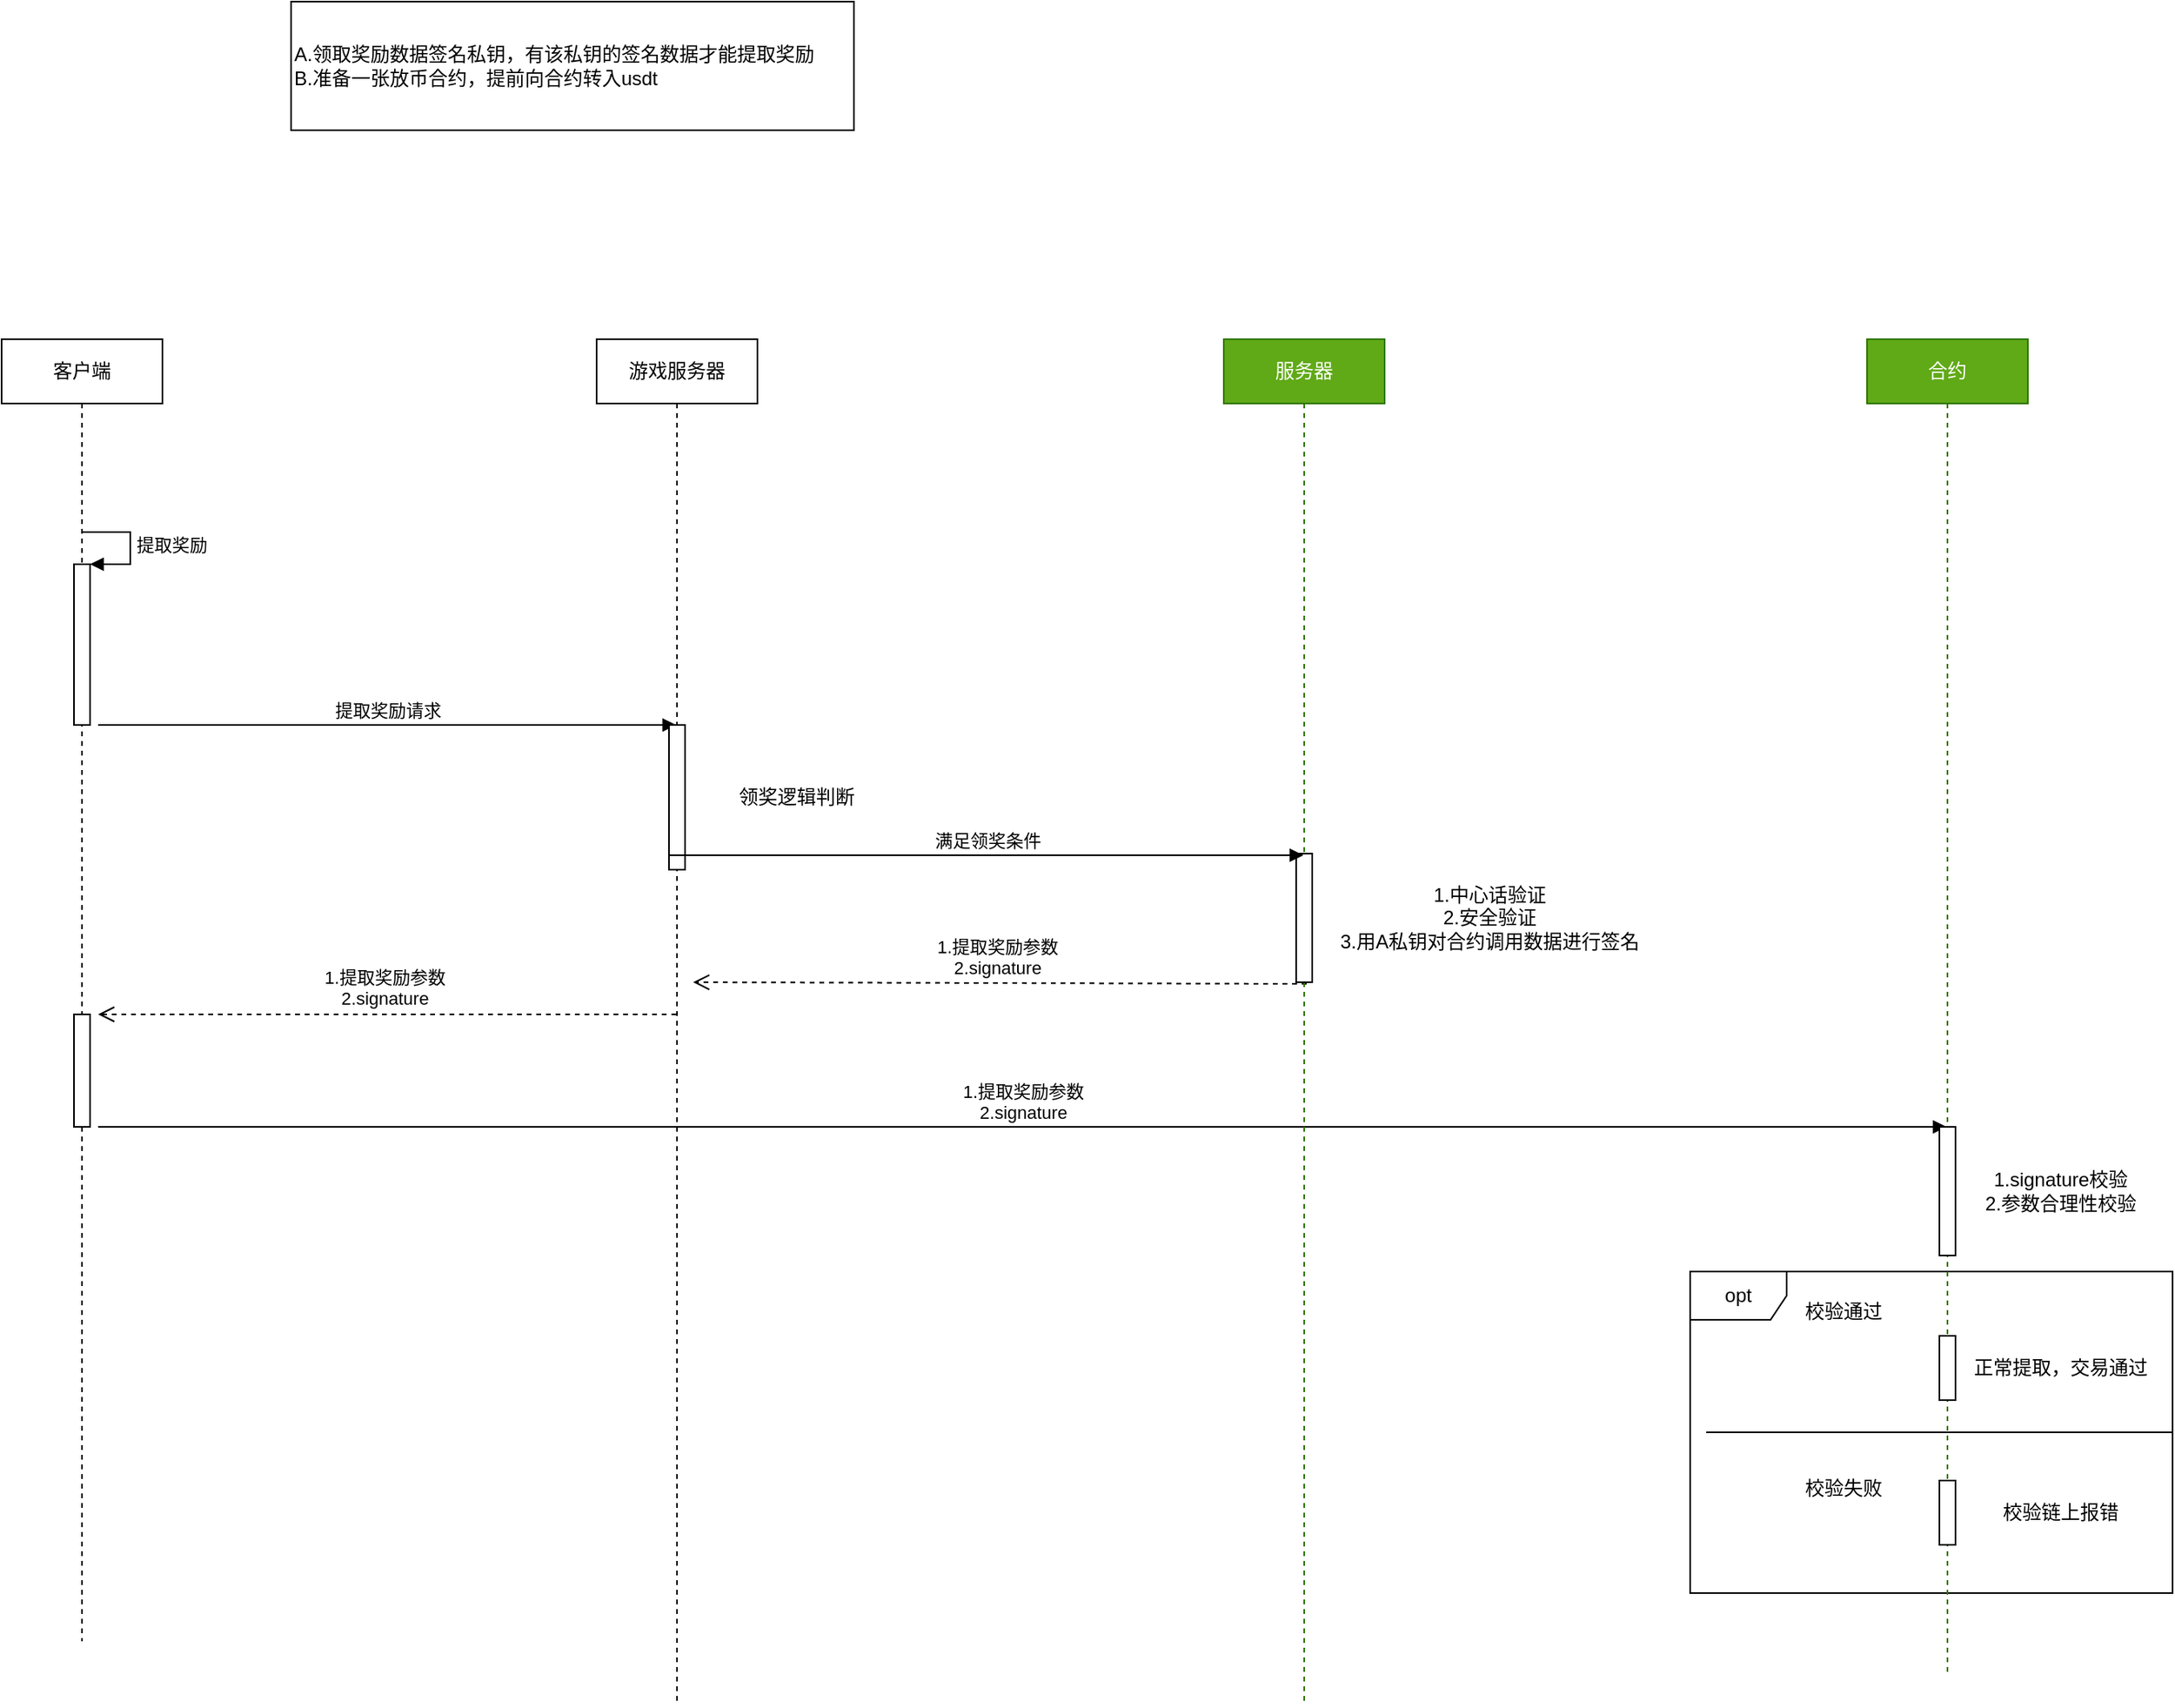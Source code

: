 <mxfile>
    <diagram id="UReAXdLRAcPCL9Qggm69" name="Page-1">
        <mxGraphModel dx="1524" dy="1782" grid="1" gridSize="10" guides="1" tooltips="1" connect="1" arrows="1" fold="1" page="1" pageScale="1" pageWidth="827" pageHeight="1169" background="#ffffff" math="0" shadow="0">
            <root>
                <mxCell id="0"/>
                <mxCell id="1" parent="0"/>
                <mxCell id="16" value="opt" style="shape=umlFrame;whiteSpace=wrap;html=1;" parent="1" vertex="1">
                    <mxGeometry x="970" y="650" width="300" height="200" as="geometry"/>
                </mxCell>
                <mxCell id="2" value="客户端" style="shape=umlLifeline;perimeter=lifelinePerimeter;whiteSpace=wrap;html=1;container=1;collapsible=0;recursiveResize=0;outlineConnect=0;" parent="1" vertex="1">
                    <mxGeometry x="-80" y="70" width="100" height="810" as="geometry"/>
                </mxCell>
                <mxCell id="5" value="" style="html=1;points=[];perimeter=orthogonalPerimeter;" parent="2" vertex="1">
                    <mxGeometry x="45" y="140" width="10" height="100" as="geometry"/>
                </mxCell>
                <mxCell id="6" value="提取奖励" style="edgeStyle=orthogonalEdgeStyle;html=1;align=left;spacingLeft=2;endArrow=block;rounded=0;entryX=1;entryY=0;" parent="2" target="5" edge="1">
                    <mxGeometry relative="1" as="geometry">
                        <mxPoint x="50" y="120" as="sourcePoint"/>
                        <Array as="points">
                            <mxPoint x="80" y="120"/>
                        </Array>
                    </mxGeometry>
                </mxCell>
                <mxCell id="8" value="提取奖励请求" style="html=1;verticalAlign=bottom;endArrow=block;" parent="2" target="3" edge="1">
                    <mxGeometry width="80" relative="1" as="geometry">
                        <mxPoint x="60" y="240" as="sourcePoint"/>
                        <mxPoint x="140" y="240" as="targetPoint"/>
                    </mxGeometry>
                </mxCell>
                <mxCell id="13" value="" style="html=1;points=[];perimeter=orthogonalPerimeter;" parent="2" vertex="1">
                    <mxGeometry x="45" y="420" width="10" height="70" as="geometry"/>
                </mxCell>
                <mxCell id="14" value="1.提取奖励参数&lt;br&gt;2.signature" style="html=1;verticalAlign=bottom;endArrow=block;" parent="2" target="4" edge="1">
                    <mxGeometry width="80" relative="1" as="geometry">
                        <mxPoint x="60" y="490" as="sourcePoint"/>
                        <mxPoint x="140" y="490" as="targetPoint"/>
                    </mxGeometry>
                </mxCell>
                <mxCell id="3" value="游戏服务器" style="shape=umlLifeline;perimeter=lifelinePerimeter;whiteSpace=wrap;html=1;container=1;collapsible=0;recursiveResize=0;outlineConnect=0;" parent="1" vertex="1">
                    <mxGeometry x="290" y="70" width="100" height="850" as="geometry"/>
                </mxCell>
                <mxCell id="7" value="" style="html=1;points=[];perimeter=orthogonalPerimeter;" parent="3" vertex="1">
                    <mxGeometry x="45" y="240" width="10" height="90" as="geometry"/>
                </mxCell>
                <mxCell id="4" value="合约" style="shape=umlLifeline;perimeter=lifelinePerimeter;whiteSpace=wrap;html=1;container=1;collapsible=0;recursiveResize=0;outlineConnect=0;fillColor=#60a917;fontColor=#ffffff;strokeColor=#2D7600;" parent="1" vertex="1">
                    <mxGeometry x="1080" y="70" width="100" height="830" as="geometry"/>
                </mxCell>
                <mxCell id="11" value="" style="html=1;points=[];perimeter=orthogonalPerimeter;" parent="4" vertex="1">
                    <mxGeometry x="45" y="490" width="10" height="80" as="geometry"/>
                </mxCell>
                <mxCell id="9" value="1.中心话验证&lt;br&gt;2.安全验证&lt;br&gt;3.用A私钥对合约调用数据进行签名" style="text;html=1;align=center;verticalAlign=middle;resizable=0;points=[];autosize=1;strokeColor=none;fillColor=none;" parent="1" vertex="1">
                    <mxGeometry x="740" y="400" width="210" height="60" as="geometry"/>
                </mxCell>
                <mxCell id="10" value="A.领取奖励数据签名私钥，有该私钥的签名数据才能提取奖励&lt;br&gt;B.准备一张放币合约，提前向合约转入usdt" style="html=1;align=left;" parent="1" vertex="1">
                    <mxGeometry x="100" y="-140" width="350" height="80" as="geometry"/>
                </mxCell>
                <mxCell id="12" value="1.提取奖励参数&lt;br&gt;2.signature" style="html=1;verticalAlign=bottom;endArrow=open;dashed=1;endSize=8;exitX=0.65;exitY=1.013;exitDx=0;exitDy=0;exitPerimeter=0;" parent="1" edge="1" source="BJWTS2ExdvN6_drBvD7u-24">
                    <mxGeometry x="0.004" y="-1" relative="1" as="geometry">
                        <mxPoint x="330" y="470" as="sourcePoint"/>
                        <mxPoint x="350" y="470" as="targetPoint"/>
                        <mxPoint x="-1" as="offset"/>
                    </mxGeometry>
                </mxCell>
                <mxCell id="15" value="1.signature校验&lt;br&gt;2.参数合理性校验" style="text;html=1;align=center;verticalAlign=middle;resizable=0;points=[];autosize=1;strokeColor=none;fillColor=none;" parent="1" vertex="1">
                    <mxGeometry x="1140" y="580" width="120" height="40" as="geometry"/>
                </mxCell>
                <mxCell id="17" value="" style="line;strokeWidth=1;fillColor=none;align=left;verticalAlign=middle;spacingTop=-1;spacingLeft=3;spacingRight=3;rotatable=0;labelPosition=right;points=[];portConstraint=eastwest;strokeColor=inherit;" parent="1" vertex="1">
                    <mxGeometry x="980" y="746" width="290" height="8" as="geometry"/>
                </mxCell>
                <mxCell id="18" value="校验通过" style="text;html=1;align=center;verticalAlign=middle;resizable=0;points=[];autosize=1;strokeColor=none;fillColor=none;" parent="1" vertex="1">
                    <mxGeometry x="1030" y="660" width="70" height="30" as="geometry"/>
                </mxCell>
                <mxCell id="19" value="" style="html=1;points=[];perimeter=orthogonalPerimeter;" parent="1" vertex="1">
                    <mxGeometry x="1125" y="690" width="10" height="40" as="geometry"/>
                </mxCell>
                <mxCell id="20" value="正常提取，交易通过" style="text;html=1;align=center;verticalAlign=middle;resizable=0;points=[];autosize=1;strokeColor=none;fillColor=none;" parent="1" vertex="1">
                    <mxGeometry x="1135" y="695" width="130" height="30" as="geometry"/>
                </mxCell>
                <mxCell id="21" value="" style="html=1;points=[];perimeter=orthogonalPerimeter;" parent="1" vertex="1">
                    <mxGeometry x="1125" y="780" width="10" height="40" as="geometry"/>
                </mxCell>
                <mxCell id="22" value="校验链上报错" style="text;html=1;align=center;verticalAlign=middle;resizable=0;points=[];autosize=1;strokeColor=none;fillColor=none;" parent="1" vertex="1">
                    <mxGeometry x="1150" y="785" width="100" height="30" as="geometry"/>
                </mxCell>
                <mxCell id="23" value="校验失败" style="text;html=1;align=center;verticalAlign=middle;resizable=0;points=[];autosize=1;strokeColor=none;fillColor=none;" parent="1" vertex="1">
                    <mxGeometry x="1030" y="770" width="70" height="30" as="geometry"/>
                </mxCell>
                <mxCell id="BJWTS2ExdvN6_drBvD7u-23" value="服务器" style="shape=umlLifeline;perimeter=lifelinePerimeter;whiteSpace=wrap;html=1;container=1;collapsible=0;recursiveResize=0;outlineConnect=0;fillColor=#60a917;fontColor=#ffffff;strokeColor=#2D7600;" vertex="1" parent="1">
                    <mxGeometry x="680" y="70" width="100" height="850" as="geometry"/>
                </mxCell>
                <mxCell id="BJWTS2ExdvN6_drBvD7u-24" value="" style="html=1;points=[];perimeter=orthogonalPerimeter;" vertex="1" parent="BJWTS2ExdvN6_drBvD7u-23">
                    <mxGeometry x="45" y="320" width="10" height="80" as="geometry"/>
                </mxCell>
                <mxCell id="BJWTS2ExdvN6_drBvD7u-25" value="领奖逻辑判断" style="text;html=1;align=center;verticalAlign=middle;resizable=0;points=[];autosize=1;strokeColor=none;fillColor=none;" vertex="1" parent="1">
                    <mxGeometry x="364" y="340" width="100" height="30" as="geometry"/>
                </mxCell>
                <mxCell id="BJWTS2ExdvN6_drBvD7u-26" value="满足领奖条件" style="html=1;verticalAlign=bottom;endArrow=block;exitX=0.05;exitY=0.9;exitDx=0;exitDy=0;exitPerimeter=0;" edge="1" parent="1" source="7" target="BJWTS2ExdvN6_drBvD7u-23">
                    <mxGeometry width="80" relative="1" as="geometry">
                        <mxPoint x="400" y="390" as="sourcePoint"/>
                        <mxPoint x="480" y="390" as="targetPoint"/>
                    </mxGeometry>
                </mxCell>
                <mxCell id="BJWTS2ExdvN6_drBvD7u-28" value="1.提取奖励参数&lt;br&gt;2.signature" style="html=1;verticalAlign=bottom;endArrow=open;dashed=1;endSize=8;" edge="1" parent="1" source="3">
                    <mxGeometry x="0.004" y="-1" relative="1" as="geometry">
                        <mxPoint x="321.5" y="495.52" as="sourcePoint"/>
                        <mxPoint x="-20" y="490" as="targetPoint"/>
                        <mxPoint x="-1" as="offset"/>
                    </mxGeometry>
                </mxCell>
            </root>
        </mxGraphModel>
    </diagram>
    <diagram id="at37EF0rCY95w1ZWkKzU" name="Page-2">
        <mxGraphModel dx="697" dy="613" grid="1" gridSize="10" guides="1" tooltips="1" connect="1" arrows="1" fold="1" page="1" pageScale="1" pageWidth="827" pageHeight="1169" background="none" math="0" shadow="0">
            <root>
                <mxCell id="0"/>
                <mxCell id="1" parent="0"/>
                <mxCell id="sHBEV50pY3sf6KLZN9U_-1" value="客户端" style="shape=umlLifeline;perimeter=lifelinePerimeter;whiteSpace=wrap;html=1;container=1;collapsible=0;recursiveResize=0;outlineConnect=0;" parent="1" vertex="1">
                    <mxGeometry x="314" y="60" width="100" height="530" as="geometry"/>
                </mxCell>
                <mxCell id="sHBEV50pY3sf6KLZN9U_-6" value="" style="html=1;points=[];perimeter=orthogonalPerimeter;" parent="sHBEV50pY3sf6KLZN9U_-1" vertex="1">
                    <mxGeometry x="45" y="120" width="10" height="40" as="geometry"/>
                </mxCell>
                <mxCell id="sHBEV50pY3sf6KLZN9U_-7" value="发起领取奖励" style="edgeStyle=orthogonalEdgeStyle;html=1;align=left;spacingLeft=2;endArrow=block;rounded=0;entryX=1;entryY=0;" parent="sHBEV50pY3sf6KLZN9U_-1" target="sHBEV50pY3sf6KLZN9U_-6" edge="1">
                    <mxGeometry relative="1" as="geometry">
                        <mxPoint x="46" y="100" as="sourcePoint"/>
                        <Array as="points">
                            <mxPoint x="76" y="100"/>
                        </Array>
                    </mxGeometry>
                </mxCell>
                <mxCell id="sHBEV50pY3sf6KLZN9U_-8" value="提币请求" style="html=1;verticalAlign=bottom;endArrow=block;" parent="sHBEV50pY3sf6KLZN9U_-1" target="sHBEV50pY3sf6KLZN9U_-5" edge="1">
                    <mxGeometry width="80" relative="1" as="geometry">
                        <mxPoint x="56" y="160" as="sourcePoint"/>
                        <mxPoint x="136" y="160" as="targetPoint"/>
                    </mxGeometry>
                </mxCell>
                <mxCell id="sHBEV50pY3sf6KLZN9U_-5" value="服务端" style="shape=umlLifeline;perimeter=lifelinePerimeter;whiteSpace=wrap;html=1;container=1;collapsible=0;recursiveResize=0;outlineConnect=0;" parent="1" vertex="1">
                    <mxGeometry x="520" y="60" width="100" height="530" as="geometry"/>
                </mxCell>
                <mxCell id="sHBEV50pY3sf6KLZN9U_-9" value="" style="html=1;points=[];perimeter=orthogonalPerimeter;" parent="sHBEV50pY3sf6KLZN9U_-5" vertex="1">
                    <mxGeometry x="45" y="160" width="10" height="80" as="geometry"/>
                </mxCell>
                <mxCell id="sHBEV50pY3sf6KLZN9U_-10" value="1.提币请求校验&lt;br&gt;2.放币（用钱包私钥签名转帐）" style="text;html=1;align=center;verticalAlign=middle;resizable=0;points=[];autosize=1;strokeColor=none;fillColor=none;" parent="1" vertex="1">
                    <mxGeometry x="590" y="240" width="190" height="40" as="geometry"/>
                </mxCell>
                <mxCell id="sHBEV50pY3sf6KLZN9U_-11" value="回调放币状态" style="html=1;verticalAlign=bottom;endArrow=open;dashed=1;endSize=8;" parent="1" target="sHBEV50pY3sf6KLZN9U_-1" edge="1">
                    <mxGeometry relative="1" as="geometry">
                        <mxPoint x="550" y="310" as="sourcePoint"/>
                        <mxPoint x="470" y="310" as="targetPoint"/>
                    </mxGeometry>
                </mxCell>
            </root>
        </mxGraphModel>
    </diagram>
</mxfile>